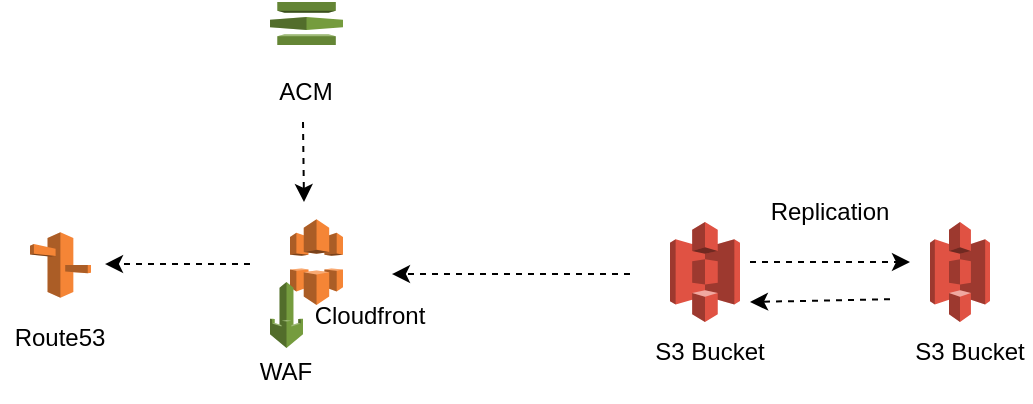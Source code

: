 <mxfile version="24.2.3" type="github">
  <diagram name="Page-1" id="V86qPFi-y_dcqA3TOGde">
    <mxGraphModel dx="880" dy="345" grid="1" gridSize="10" guides="1" tooltips="1" connect="1" arrows="1" fold="1" page="1" pageScale="1" pageWidth="850" pageHeight="1400" math="0" shadow="0">
      <root>
        <mxCell id="0" />
        <mxCell id="1" parent="0" />
        <mxCell id="Nyb92QQ04ZUrsPORt_9D-3" value="" style="outlineConnect=0;dashed=0;verticalLabelPosition=bottom;verticalAlign=top;align=center;html=1;shape=mxgraph.aws3.cloudfront;fillColor=#F58536;gradientColor=none;" vertex="1" parent="1">
          <mxGeometry x="210" y="1238.62" width="26.5" height="42.88" as="geometry" />
        </mxCell>
        <mxCell id="Nyb92QQ04ZUrsPORt_9D-4" value="" style="outlineConnect=0;dashed=0;verticalLabelPosition=bottom;verticalAlign=top;align=center;html=1;shape=mxgraph.aws3.route_53;fillColor=#F58536;gradientColor=none;" vertex="1" parent="1">
          <mxGeometry x="80" y="1245.13" width="30.5" height="32.75" as="geometry" />
        </mxCell>
        <mxCell id="Nyb92QQ04ZUrsPORt_9D-5" value="" style="outlineConnect=0;dashed=0;verticalLabelPosition=bottom;verticalAlign=top;align=center;html=1;shape=mxgraph.aws3.certificate_manager;fillColor=#759C3E;gradientColor=none;" vertex="1" parent="1">
          <mxGeometry x="200" y="1130" width="36.5" height="21.5" as="geometry" />
        </mxCell>
        <mxCell id="Nyb92QQ04ZUrsPORt_9D-6" value="" style="outlineConnect=0;dashed=0;verticalLabelPosition=bottom;verticalAlign=top;align=center;html=1;shape=mxgraph.aws3.waf;fillColor=#759C3E;gradientColor=none;" vertex="1" parent="1">
          <mxGeometry x="200" y="1270" width="16.5" height="33" as="geometry" />
        </mxCell>
        <mxCell id="Nyb92QQ04ZUrsPORt_9D-7" value="ACM" style="text;html=1;align=center;verticalAlign=middle;whiteSpace=wrap;rounded=0;" vertex="1" parent="1">
          <mxGeometry x="188.25" y="1160" width="60" height="30" as="geometry" />
        </mxCell>
        <mxCell id="Nyb92QQ04ZUrsPORt_9D-8" value="WAF" style="text;html=1;align=center;verticalAlign=middle;whiteSpace=wrap;rounded=0;" vertex="1" parent="1">
          <mxGeometry x="178.25" y="1300" width="60" height="30" as="geometry" />
        </mxCell>
        <mxCell id="Nyb92QQ04ZUrsPORt_9D-9" value="Cloudfront" style="text;html=1;align=center;verticalAlign=middle;whiteSpace=wrap;rounded=0;" vertex="1" parent="1">
          <mxGeometry x="220" y="1271.5" width="60" height="30" as="geometry" />
        </mxCell>
        <mxCell id="Nyb92QQ04ZUrsPORt_9D-10" value="S3 Bucket" style="text;html=1;align=center;verticalAlign=middle;whiteSpace=wrap;rounded=0;" vertex="1" parent="1">
          <mxGeometry x="390" y="1290" width="60" height="30" as="geometry" />
        </mxCell>
        <mxCell id="Nyb92QQ04ZUrsPORt_9D-11" value="Route53" style="text;html=1;align=center;verticalAlign=middle;whiteSpace=wrap;rounded=0;" vertex="1" parent="1">
          <mxGeometry x="65.25" y="1282.75" width="60" height="30" as="geometry" />
        </mxCell>
        <mxCell id="Nyb92QQ04ZUrsPORt_9D-12" value="" style="outlineConnect=0;dashed=0;verticalLabelPosition=bottom;verticalAlign=top;align=center;html=1;shape=mxgraph.aws3.s3;fillColor=#E05243;gradientColor=none;" vertex="1" parent="1">
          <mxGeometry x="530" y="1240" width="30" height="50" as="geometry" />
        </mxCell>
        <mxCell id="Nyb92QQ04ZUrsPORt_9D-13" value="S3 Bucket" style="text;html=1;align=center;verticalAlign=middle;whiteSpace=wrap;rounded=0;" vertex="1" parent="1">
          <mxGeometry x="520" y="1290" width="60" height="30" as="geometry" />
        </mxCell>
        <mxCell id="Nyb92QQ04ZUrsPORt_9D-2" value="" style="outlineConnect=0;dashed=0;verticalLabelPosition=bottom;verticalAlign=top;align=center;html=1;shape=mxgraph.aws3.s3;fillColor=#E05243;gradientColor=none;" vertex="1" parent="1">
          <mxGeometry x="400" y="1240" width="35" height="50" as="geometry" />
        </mxCell>
        <mxCell id="Nyb92QQ04ZUrsPORt_9D-17" value="" style="endArrow=classic;html=1;rounded=0;dashed=1;" edge="1" parent="1">
          <mxGeometry width="50" height="50" relative="1" as="geometry">
            <mxPoint x="440" y="1260" as="sourcePoint" />
            <mxPoint x="520" y="1260" as="targetPoint" />
          </mxGeometry>
        </mxCell>
        <mxCell id="Nyb92QQ04ZUrsPORt_9D-18" value="" style="endArrow=classic;html=1;rounded=0;dashed=1;" edge="1" parent="1">
          <mxGeometry width="50" height="50" relative="1" as="geometry">
            <mxPoint x="510" y="1278.62" as="sourcePoint" />
            <mxPoint x="440" y="1280" as="targetPoint" />
          </mxGeometry>
        </mxCell>
        <mxCell id="Nyb92QQ04ZUrsPORt_9D-19" value="Replication" style="text;html=1;align=center;verticalAlign=middle;whiteSpace=wrap;rounded=0;" vertex="1" parent="1">
          <mxGeometry x="450" y="1220" width="60" height="30" as="geometry" />
        </mxCell>
        <mxCell id="Nyb92QQ04ZUrsPORt_9D-20" value="" style="endArrow=classic;html=1;rounded=0;entryX=0.683;entryY=-0.183;entryDx=0;entryDy=0;entryPerimeter=0;dashed=1;" edge="1" parent="1" target="Nyb92QQ04ZUrsPORt_9D-9">
          <mxGeometry width="50" height="50" relative="1" as="geometry">
            <mxPoint x="380" y="1266" as="sourcePoint" />
            <mxPoint x="425" y="1220" as="targetPoint" />
          </mxGeometry>
        </mxCell>
        <mxCell id="Nyb92QQ04ZUrsPORt_9D-22" value="" style="endArrow=classic;html=1;rounded=0;entryX=0.683;entryY=-0.183;entryDx=0;entryDy=0;entryPerimeter=0;dashed=1;" edge="1" parent="1">
          <mxGeometry width="50" height="50" relative="1" as="geometry">
            <mxPoint x="190" y="1261" as="sourcePoint" />
            <mxPoint x="117.5" y="1261.01" as="targetPoint" />
          </mxGeometry>
        </mxCell>
        <mxCell id="Nyb92QQ04ZUrsPORt_9D-24" value="" style="endArrow=classic;html=1;rounded=0;dashed=1;" edge="1" parent="1">
          <mxGeometry width="50" height="50" relative="1" as="geometry">
            <mxPoint x="216.5" y="1190" as="sourcePoint" />
            <mxPoint x="217" y="1230" as="targetPoint" />
          </mxGeometry>
        </mxCell>
      </root>
    </mxGraphModel>
  </diagram>
</mxfile>
